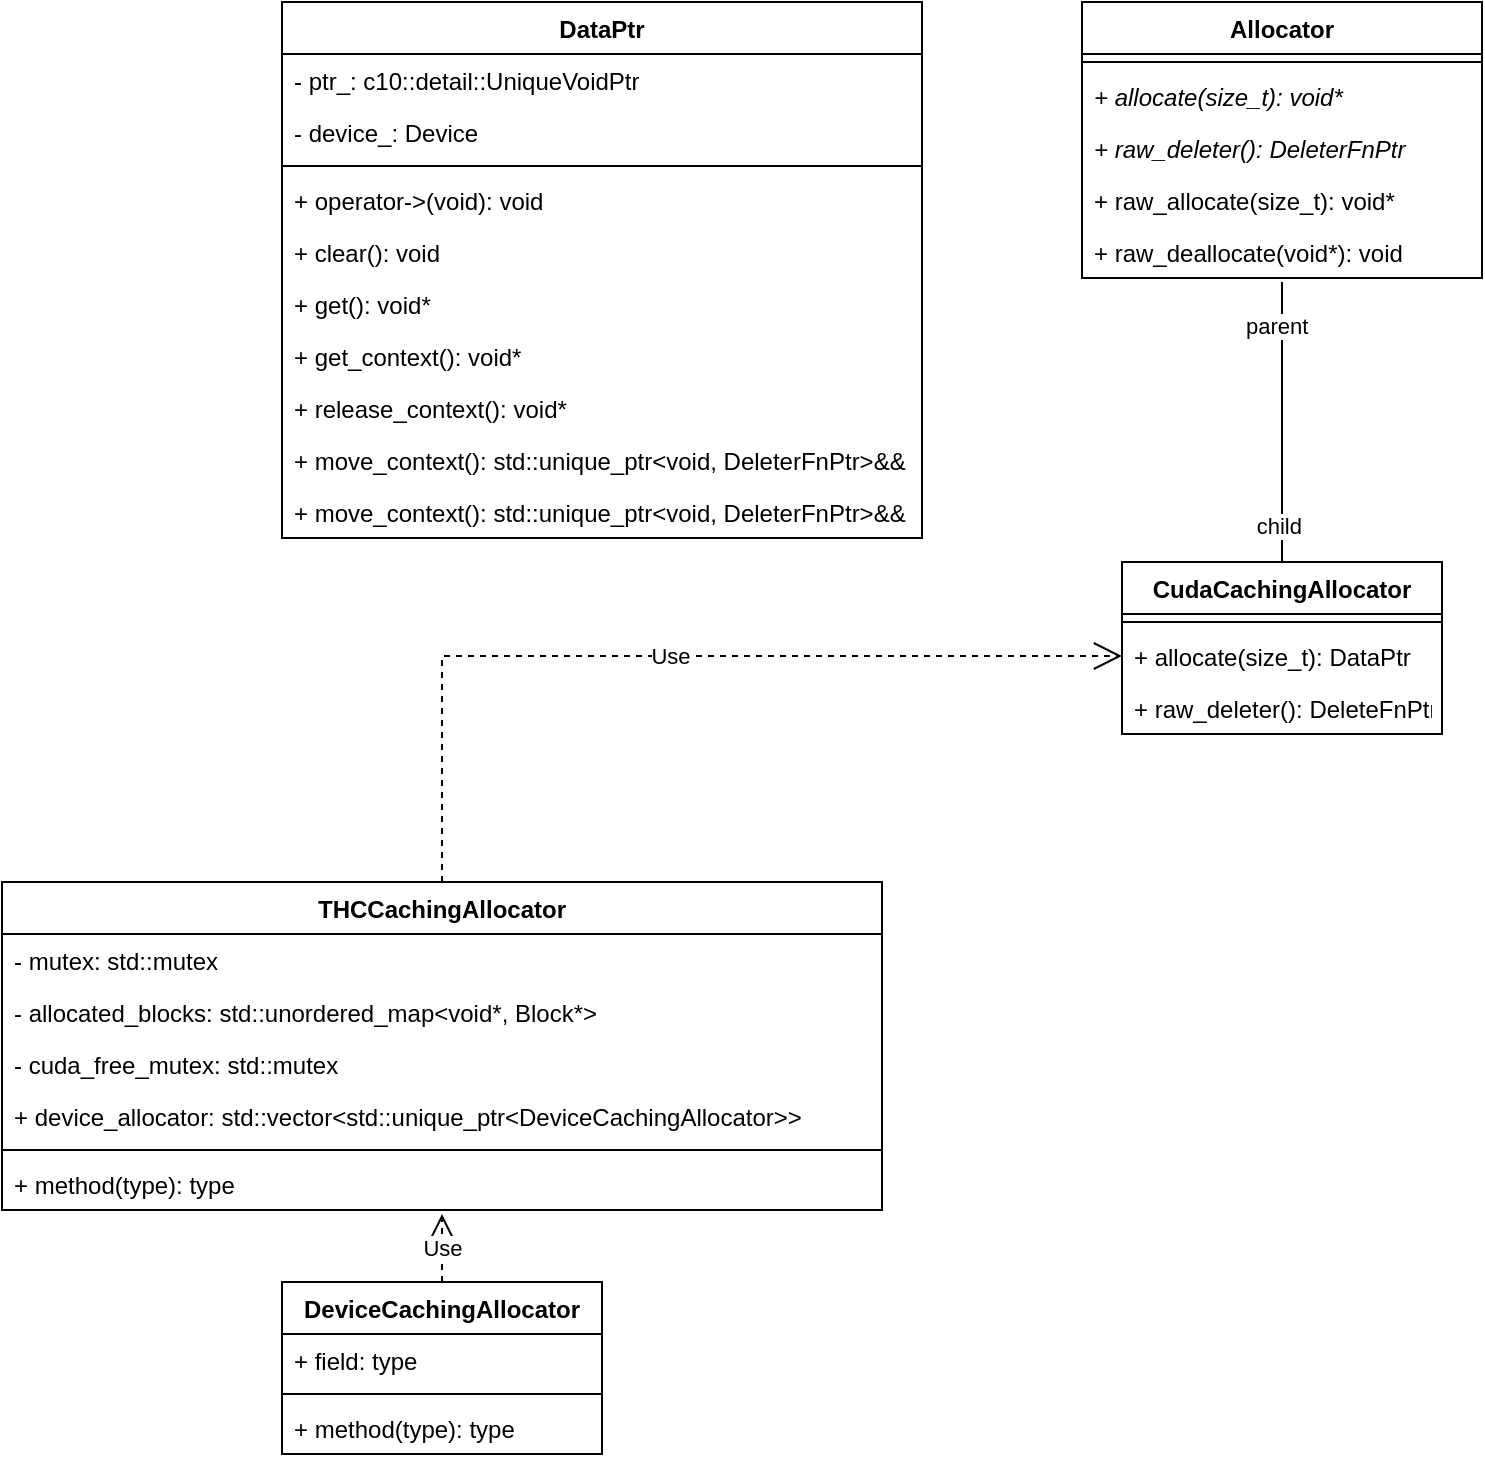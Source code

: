 <mxfile version="16.1.0" type="github">
  <diagram id="Ms9EAwJPp461ZOVhEmuV" name="Page-1">
    <mxGraphModel dx="1684" dy="761" grid="1" gridSize="10" guides="1" tooltips="1" connect="1" arrows="1" fold="1" page="1" pageScale="1" pageWidth="827" pageHeight="1169" math="0" shadow="0">
      <root>
        <mxCell id="0" />
        <mxCell id="1" parent="0" />
        <mxCell id="ga3sgdVKh8vsFG247wCp-1" value="DataPtr" style="swimlane;fontStyle=1;align=center;verticalAlign=top;childLayout=stackLayout;horizontal=1;startSize=26;horizontalStack=0;resizeParent=1;resizeParentMax=0;resizeLast=0;collapsible=1;marginBottom=0;" vertex="1" parent="1">
          <mxGeometry x="-240" y="80" width="320" height="268" as="geometry" />
        </mxCell>
        <mxCell id="ga3sgdVKh8vsFG247wCp-2" value="- ptr_: c10::detail::UniqueVoidPtr" style="text;strokeColor=none;fillColor=none;align=left;verticalAlign=top;spacingLeft=4;spacingRight=4;overflow=hidden;rotatable=0;points=[[0,0.5],[1,0.5]];portConstraint=eastwest;" vertex="1" parent="ga3sgdVKh8vsFG247wCp-1">
          <mxGeometry y="26" width="320" height="26" as="geometry" />
        </mxCell>
        <mxCell id="ga3sgdVKh8vsFG247wCp-9" value="- device_: Device" style="text;strokeColor=none;fillColor=none;align=left;verticalAlign=top;spacingLeft=4;spacingRight=4;overflow=hidden;rotatable=0;points=[[0,0.5],[1,0.5]];portConstraint=eastwest;" vertex="1" parent="ga3sgdVKh8vsFG247wCp-1">
          <mxGeometry y="52" width="320" height="26" as="geometry" />
        </mxCell>
        <mxCell id="ga3sgdVKh8vsFG247wCp-3" value="" style="line;strokeWidth=1;fillColor=none;align=left;verticalAlign=middle;spacingTop=-1;spacingLeft=3;spacingRight=3;rotatable=0;labelPosition=right;points=[];portConstraint=eastwest;" vertex="1" parent="ga3sgdVKh8vsFG247wCp-1">
          <mxGeometry y="78" width="320" height="8" as="geometry" />
        </mxCell>
        <mxCell id="ga3sgdVKh8vsFG247wCp-4" value="+ operator-&gt;(void): void" style="text;strokeColor=none;fillColor=none;align=left;verticalAlign=top;spacingLeft=4;spacingRight=4;overflow=hidden;rotatable=0;points=[[0,0.5],[1,0.5]];portConstraint=eastwest;" vertex="1" parent="ga3sgdVKh8vsFG247wCp-1">
          <mxGeometry y="86" width="320" height="26" as="geometry" />
        </mxCell>
        <mxCell id="ga3sgdVKh8vsFG247wCp-10" value="+ clear(): void" style="text;strokeColor=none;fillColor=none;align=left;verticalAlign=top;spacingLeft=4;spacingRight=4;overflow=hidden;rotatable=0;points=[[0,0.5],[1,0.5]];portConstraint=eastwest;" vertex="1" parent="ga3sgdVKh8vsFG247wCp-1">
          <mxGeometry y="112" width="320" height="26" as="geometry" />
        </mxCell>
        <mxCell id="ga3sgdVKh8vsFG247wCp-11" value="+ get(): void*" style="text;strokeColor=none;fillColor=none;align=left;verticalAlign=top;spacingLeft=4;spacingRight=4;overflow=hidden;rotatable=0;points=[[0,0.5],[1,0.5]];portConstraint=eastwest;" vertex="1" parent="ga3sgdVKh8vsFG247wCp-1">
          <mxGeometry y="138" width="320" height="26" as="geometry" />
        </mxCell>
        <mxCell id="ga3sgdVKh8vsFG247wCp-12" value="+ get_context(): void*" style="text;strokeColor=none;fillColor=none;align=left;verticalAlign=top;spacingLeft=4;spacingRight=4;overflow=hidden;rotatable=0;points=[[0,0.5],[1,0.5]];portConstraint=eastwest;" vertex="1" parent="ga3sgdVKh8vsFG247wCp-1">
          <mxGeometry y="164" width="320" height="26" as="geometry" />
        </mxCell>
        <mxCell id="ga3sgdVKh8vsFG247wCp-13" value="+ release_context(): void*" style="text;strokeColor=none;fillColor=none;align=left;verticalAlign=top;spacingLeft=4;spacingRight=4;overflow=hidden;rotatable=0;points=[[0,0.5],[1,0.5]];portConstraint=eastwest;" vertex="1" parent="ga3sgdVKh8vsFG247wCp-1">
          <mxGeometry y="190" width="320" height="26" as="geometry" />
        </mxCell>
        <mxCell id="ga3sgdVKh8vsFG247wCp-14" value="+ move_context(): std::unique_ptr&lt;void, DeleterFnPtr&gt;&amp;&amp;" style="text;strokeColor=none;fillColor=none;align=left;verticalAlign=top;spacingLeft=4;spacingRight=4;overflow=hidden;rotatable=0;points=[[0,0.5],[1,0.5]];portConstraint=eastwest;" vertex="1" parent="ga3sgdVKh8vsFG247wCp-1">
          <mxGeometry y="216" width="320" height="26" as="geometry" />
        </mxCell>
        <mxCell id="ga3sgdVKh8vsFG247wCp-15" value="+ move_context(): std::unique_ptr&lt;void, DeleterFnPtr&gt;&amp;&amp;" style="text;strokeColor=none;fillColor=none;align=left;verticalAlign=top;spacingLeft=4;spacingRight=4;overflow=hidden;rotatable=0;points=[[0,0.5],[1,0.5]];portConstraint=eastwest;" vertex="1" parent="ga3sgdVKh8vsFG247wCp-1">
          <mxGeometry y="242" width="320" height="26" as="geometry" />
        </mxCell>
        <mxCell id="ga3sgdVKh8vsFG247wCp-5" value="Allocator" style="swimlane;fontStyle=1;align=center;verticalAlign=top;childLayout=stackLayout;horizontal=1;startSize=26;horizontalStack=0;resizeParent=1;resizeParentMax=0;resizeLast=0;collapsible=1;marginBottom=0;" vertex="1" parent="1">
          <mxGeometry x="160" y="80" width="200" height="138" as="geometry" />
        </mxCell>
        <mxCell id="ga3sgdVKh8vsFG247wCp-7" value="" style="line;strokeWidth=1;fillColor=none;align=left;verticalAlign=middle;spacingTop=-1;spacingLeft=3;spacingRight=3;rotatable=0;labelPosition=right;points=[];portConstraint=eastwest;" vertex="1" parent="ga3sgdVKh8vsFG247wCp-5">
          <mxGeometry y="26" width="200" height="8" as="geometry" />
        </mxCell>
        <mxCell id="ga3sgdVKh8vsFG247wCp-8" value="+ allocate(size_t): void* " style="text;strokeColor=none;fillColor=none;align=left;verticalAlign=top;spacingLeft=4;spacingRight=4;overflow=hidden;rotatable=0;points=[[0,0.5],[1,0.5]];portConstraint=eastwest;fontStyle=2" vertex="1" parent="ga3sgdVKh8vsFG247wCp-5">
          <mxGeometry y="34" width="200" height="26" as="geometry" />
        </mxCell>
        <mxCell id="ga3sgdVKh8vsFG247wCp-16" value="+ raw_deleter(): DeleterFnPtr " style="text;strokeColor=none;fillColor=none;align=left;verticalAlign=top;spacingLeft=4;spacingRight=4;overflow=hidden;rotatable=0;points=[[0,0.5],[1,0.5]];portConstraint=eastwest;fontStyle=2" vertex="1" parent="ga3sgdVKh8vsFG247wCp-5">
          <mxGeometry y="60" width="200" height="26" as="geometry" />
        </mxCell>
        <mxCell id="ga3sgdVKh8vsFG247wCp-17" value="+ raw_allocate(size_t): void*" style="text;strokeColor=none;fillColor=none;align=left;verticalAlign=top;spacingLeft=4;spacingRight=4;overflow=hidden;rotatable=0;points=[[0,0.5],[1,0.5]];portConstraint=eastwest;fontStyle=0" vertex="1" parent="ga3sgdVKh8vsFG247wCp-5">
          <mxGeometry y="86" width="200" height="26" as="geometry" />
        </mxCell>
        <mxCell id="ga3sgdVKh8vsFG247wCp-18" value="+ raw_deallocate(void*): void" style="text;strokeColor=none;fillColor=none;align=left;verticalAlign=top;spacingLeft=4;spacingRight=4;overflow=hidden;rotatable=0;points=[[0,0.5],[1,0.5]];portConstraint=eastwest;fontStyle=0" vertex="1" parent="ga3sgdVKh8vsFG247wCp-5">
          <mxGeometry y="112" width="200" height="26" as="geometry" />
        </mxCell>
        <mxCell id="ga3sgdVKh8vsFG247wCp-19" value="CudaCachingAllocator" style="swimlane;fontStyle=1;align=center;verticalAlign=top;childLayout=stackLayout;horizontal=1;startSize=26;horizontalStack=0;resizeParent=1;resizeParentMax=0;resizeLast=0;collapsible=1;marginBottom=0;" vertex="1" parent="1">
          <mxGeometry x="180" y="360" width="160" height="86" as="geometry" />
        </mxCell>
        <mxCell id="ga3sgdVKh8vsFG247wCp-21" value="" style="line;strokeWidth=1;fillColor=none;align=left;verticalAlign=middle;spacingTop=-1;spacingLeft=3;spacingRight=3;rotatable=0;labelPosition=right;points=[];portConstraint=eastwest;" vertex="1" parent="ga3sgdVKh8vsFG247wCp-19">
          <mxGeometry y="26" width="160" height="8" as="geometry" />
        </mxCell>
        <mxCell id="ga3sgdVKh8vsFG247wCp-22" value="+ allocate(size_t): DataPtr" style="text;strokeColor=none;fillColor=none;align=left;verticalAlign=top;spacingLeft=4;spacingRight=4;overflow=hidden;rotatable=0;points=[[0,0.5],[1,0.5]];portConstraint=eastwest;" vertex="1" parent="ga3sgdVKh8vsFG247wCp-19">
          <mxGeometry y="34" width="160" height="26" as="geometry" />
        </mxCell>
        <mxCell id="ga3sgdVKh8vsFG247wCp-23" value="+ raw_deleter(): DeleteFnPtr" style="text;strokeColor=none;fillColor=none;align=left;verticalAlign=top;spacingLeft=4;spacingRight=4;overflow=hidden;rotatable=0;points=[[0,0.5],[1,0.5]];portConstraint=eastwest;" vertex="1" parent="ga3sgdVKh8vsFG247wCp-19">
          <mxGeometry y="60" width="160" height="26" as="geometry" />
        </mxCell>
        <mxCell id="ga3sgdVKh8vsFG247wCp-24" value="" style="endArrow=none;html=1;edgeStyle=orthogonalEdgeStyle;rounded=0;" edge="1" parent="1" target="ga3sgdVKh8vsFG247wCp-19">
          <mxGeometry relative="1" as="geometry">
            <mxPoint x="260" y="250" as="sourcePoint" />
            <mxPoint x="300" y="580" as="targetPoint" />
            <Array as="points">
              <mxPoint x="260" y="220" />
            </Array>
          </mxGeometry>
        </mxCell>
        <mxCell id="ga3sgdVKh8vsFG247wCp-25" value="parent" style="edgeLabel;resizable=0;html=1;align=left;verticalAlign=bottom;" connectable="0" vertex="1" parent="ga3sgdVKh8vsFG247wCp-24">
          <mxGeometry x="-1" relative="1" as="geometry">
            <mxPoint x="-20" as="offset" />
          </mxGeometry>
        </mxCell>
        <mxCell id="ga3sgdVKh8vsFG247wCp-26" value="child" style="edgeLabel;resizable=0;html=1;align=right;verticalAlign=bottom;" connectable="0" vertex="1" parent="ga3sgdVKh8vsFG247wCp-24">
          <mxGeometry x="1" relative="1" as="geometry">
            <mxPoint x="10" y="-10" as="offset" />
          </mxGeometry>
        </mxCell>
        <mxCell id="ga3sgdVKh8vsFG247wCp-28" value="THCCachingAllocator" style="swimlane;fontStyle=1;align=center;verticalAlign=top;childLayout=stackLayout;horizontal=1;startSize=26;horizontalStack=0;resizeParent=1;resizeParentMax=0;resizeLast=0;collapsible=1;marginBottom=0;" vertex="1" parent="1">
          <mxGeometry x="-380" y="520" width="440" height="164" as="geometry" />
        </mxCell>
        <mxCell id="ga3sgdVKh8vsFG247wCp-39" value="- mutex: std::mutex" style="text;strokeColor=none;fillColor=none;align=left;verticalAlign=top;spacingLeft=4;spacingRight=4;overflow=hidden;rotatable=0;points=[[0,0.5],[1,0.5]];portConstraint=eastwest;" vertex="1" parent="ga3sgdVKh8vsFG247wCp-28">
          <mxGeometry y="26" width="440" height="26" as="geometry" />
        </mxCell>
        <mxCell id="ga3sgdVKh8vsFG247wCp-40" value="- allocated_blocks: std::unordered_map&lt;void*, Block*&gt;" style="text;strokeColor=none;fillColor=none;align=left;verticalAlign=top;spacingLeft=4;spacingRight=4;overflow=hidden;rotatable=0;points=[[0,0.5],[1,0.5]];portConstraint=eastwest;" vertex="1" parent="ga3sgdVKh8vsFG247wCp-28">
          <mxGeometry y="52" width="440" height="26" as="geometry" />
        </mxCell>
        <mxCell id="ga3sgdVKh8vsFG247wCp-41" value="- cuda_free_mutex: std::mutex" style="text;strokeColor=none;fillColor=none;align=left;verticalAlign=top;spacingLeft=4;spacingRight=4;overflow=hidden;rotatable=0;points=[[0,0.5],[1,0.5]];portConstraint=eastwest;" vertex="1" parent="ga3sgdVKh8vsFG247wCp-28">
          <mxGeometry y="78" width="440" height="26" as="geometry" />
        </mxCell>
        <mxCell id="ga3sgdVKh8vsFG247wCp-29" value="+ device_allocator: std::vector&lt;std::unique_ptr&lt;DeviceCachingAllocator&gt;&gt;" style="text;strokeColor=none;fillColor=none;align=left;verticalAlign=top;spacingLeft=4;spacingRight=4;overflow=hidden;rotatable=0;points=[[0,0.5],[1,0.5]];portConstraint=eastwest;" vertex="1" parent="ga3sgdVKh8vsFG247wCp-28">
          <mxGeometry y="104" width="440" height="26" as="geometry" />
        </mxCell>
        <mxCell id="ga3sgdVKh8vsFG247wCp-30" value="" style="line;strokeWidth=1;fillColor=none;align=left;verticalAlign=middle;spacingTop=-1;spacingLeft=3;spacingRight=3;rotatable=0;labelPosition=right;points=[];portConstraint=eastwest;" vertex="1" parent="ga3sgdVKh8vsFG247wCp-28">
          <mxGeometry y="130" width="440" height="8" as="geometry" />
        </mxCell>
        <mxCell id="ga3sgdVKh8vsFG247wCp-31" value="+ method(type): type" style="text;strokeColor=none;fillColor=none;align=left;verticalAlign=top;spacingLeft=4;spacingRight=4;overflow=hidden;rotatable=0;points=[[0,0.5],[1,0.5]];portConstraint=eastwest;" vertex="1" parent="ga3sgdVKh8vsFG247wCp-28">
          <mxGeometry y="138" width="440" height="26" as="geometry" />
        </mxCell>
        <mxCell id="ga3sgdVKh8vsFG247wCp-32" value="DeviceCachingAllocator" style="swimlane;fontStyle=1;align=center;verticalAlign=top;childLayout=stackLayout;horizontal=1;startSize=26;horizontalStack=0;resizeParent=1;resizeParentMax=0;resizeLast=0;collapsible=1;marginBottom=0;" vertex="1" parent="1">
          <mxGeometry x="-240" y="720" width="160" height="86" as="geometry" />
        </mxCell>
        <mxCell id="ga3sgdVKh8vsFG247wCp-33" value="+ field: type" style="text;strokeColor=none;fillColor=none;align=left;verticalAlign=top;spacingLeft=4;spacingRight=4;overflow=hidden;rotatable=0;points=[[0,0.5],[1,0.5]];portConstraint=eastwest;" vertex="1" parent="ga3sgdVKh8vsFG247wCp-32">
          <mxGeometry y="26" width="160" height="26" as="geometry" />
        </mxCell>
        <mxCell id="ga3sgdVKh8vsFG247wCp-34" value="" style="line;strokeWidth=1;fillColor=none;align=left;verticalAlign=middle;spacingTop=-1;spacingLeft=3;spacingRight=3;rotatable=0;labelPosition=right;points=[];portConstraint=eastwest;" vertex="1" parent="ga3sgdVKh8vsFG247wCp-32">
          <mxGeometry y="52" width="160" height="8" as="geometry" />
        </mxCell>
        <mxCell id="ga3sgdVKh8vsFG247wCp-35" value="+ method(type): type" style="text;strokeColor=none;fillColor=none;align=left;verticalAlign=top;spacingLeft=4;spacingRight=4;overflow=hidden;rotatable=0;points=[[0,0.5],[1,0.5]];portConstraint=eastwest;" vertex="1" parent="ga3sgdVKh8vsFG247wCp-32">
          <mxGeometry y="60" width="160" height="26" as="geometry" />
        </mxCell>
        <mxCell id="ga3sgdVKh8vsFG247wCp-36" value="Use" style="endArrow=open;endSize=12;dashed=1;html=1;rounded=0;entryX=0;entryY=0.5;entryDx=0;entryDy=0;exitX=0.5;exitY=0;exitDx=0;exitDy=0;" edge="1" parent="1" source="ga3sgdVKh8vsFG247wCp-28" target="ga3sgdVKh8vsFG247wCp-22">
          <mxGeometry width="160" relative="1" as="geometry">
            <mxPoint x="70" y="670" as="sourcePoint" />
            <mxPoint x="230" y="670" as="targetPoint" />
            <Array as="points">
              <mxPoint x="-160" y="407" />
            </Array>
          </mxGeometry>
        </mxCell>
        <mxCell id="ga3sgdVKh8vsFG247wCp-37" value="Use" style="endArrow=open;endSize=12;dashed=1;html=1;rounded=0;exitX=0.5;exitY=0;exitDx=0;exitDy=0;entryX=0.5;entryY=1.077;entryDx=0;entryDy=0;entryPerimeter=0;" edge="1" parent="1" source="ga3sgdVKh8vsFG247wCp-32" target="ga3sgdVKh8vsFG247wCp-31">
          <mxGeometry width="160" relative="1" as="geometry">
            <mxPoint x="-110" y="640" as="sourcePoint" />
            <mxPoint x="50" y="640" as="targetPoint" />
          </mxGeometry>
        </mxCell>
      </root>
    </mxGraphModel>
  </diagram>
</mxfile>
